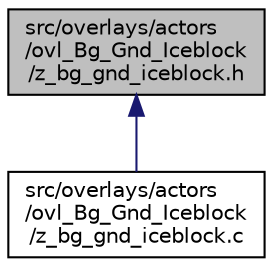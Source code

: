 digraph "src/overlays/actors/ovl_Bg_Gnd_Iceblock/z_bg_gnd_iceblock.h"
{
 // LATEX_PDF_SIZE
  edge [fontname="Helvetica",fontsize="10",labelfontname="Helvetica",labelfontsize="10"];
  node [fontname="Helvetica",fontsize="10",shape=record];
  Node1 [label="src/overlays/actors\l/ovl_Bg_Gnd_Iceblock\l/z_bg_gnd_iceblock.h",height=0.2,width=0.4,color="black", fillcolor="grey75", style="filled", fontcolor="black",tooltip=" "];
  Node1 -> Node2 [dir="back",color="midnightblue",fontsize="10",style="solid",fontname="Helvetica"];
  Node2 [label="src/overlays/actors\l/ovl_Bg_Gnd_Iceblock\l/z_bg_gnd_iceblock.c",height=0.2,width=0.4,color="black", fillcolor="white", style="filled",URL="$d0/db0/z__bg__gnd__iceblock_8c.html",tooltip=" "];
}
